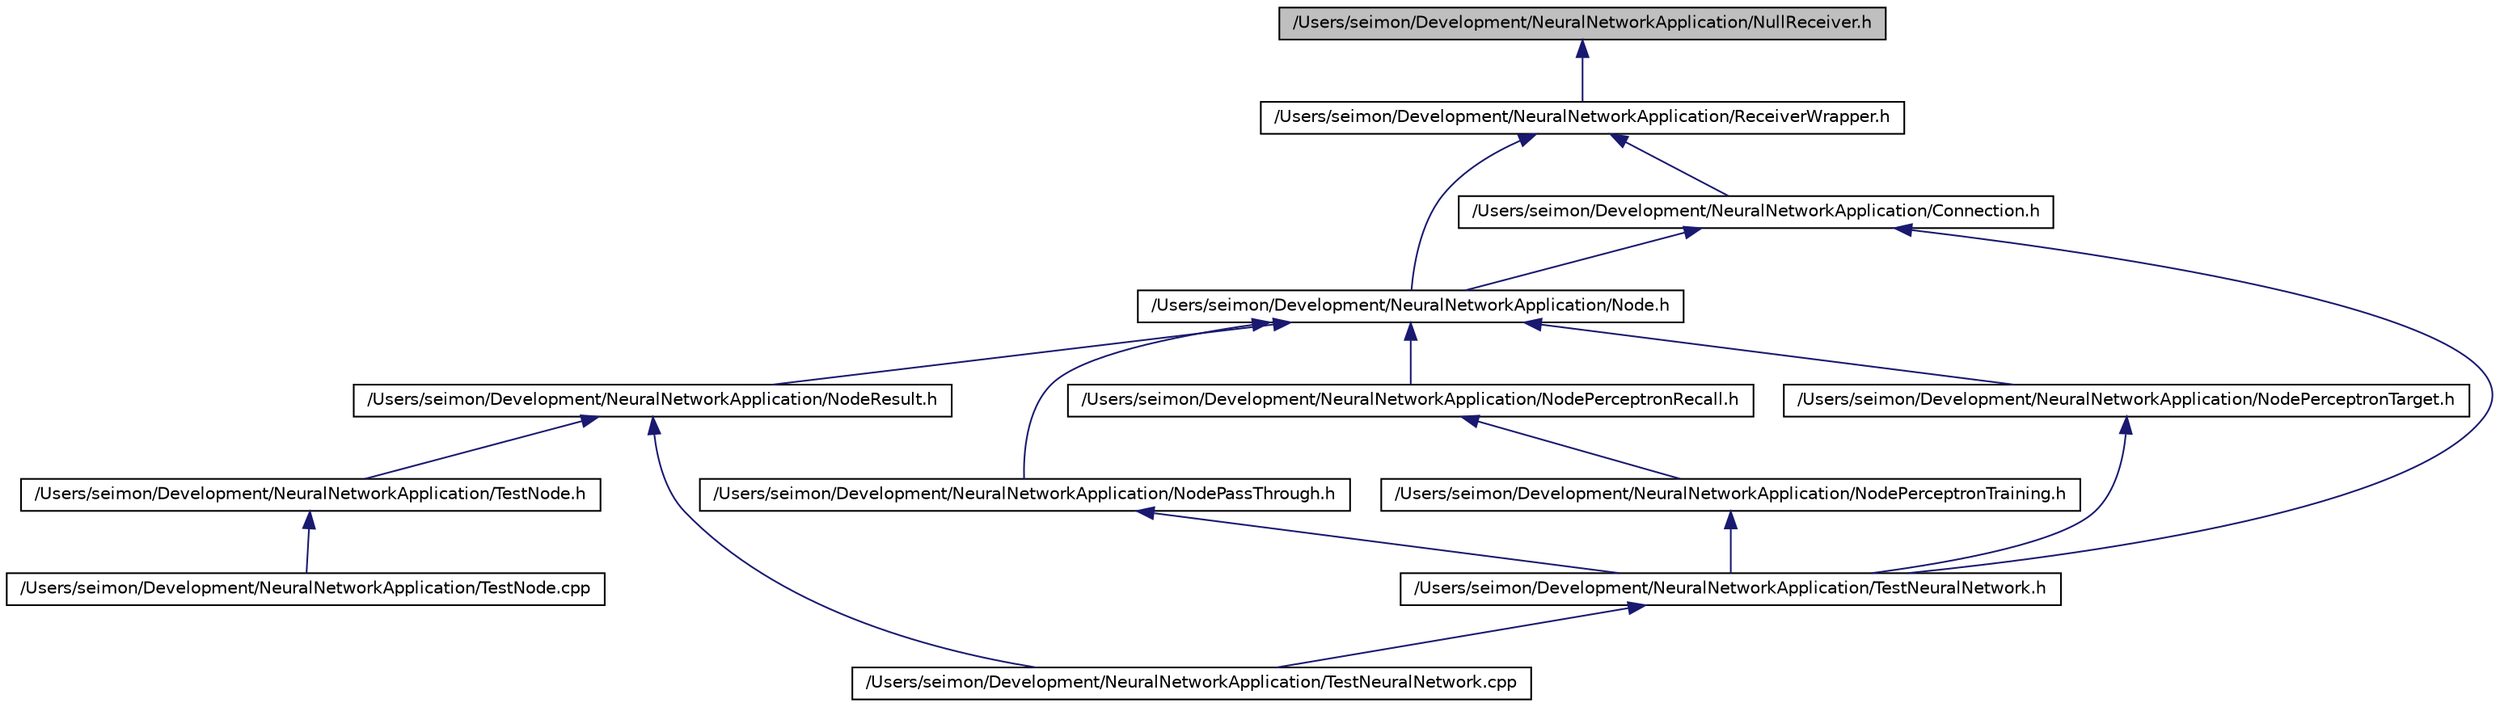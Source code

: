 digraph G
{
  edge [fontname="Helvetica",fontsize="10",labelfontname="Helvetica",labelfontsize="10"];
  node [fontname="Helvetica",fontsize="10",shape=record];
  Node1 [label="/Users/seimon/Development/NeuralNetworkApplication/NullReceiver.h",height=0.2,width=0.4,color="black", fillcolor="grey75", style="filled" fontcolor="black"];
  Node1 -> Node2 [dir=back,color="midnightblue",fontsize="10",style="solid",fontname="Helvetica"];
  Node2 [label="/Users/seimon/Development/NeuralNetworkApplication/ReceiverWrapper.h",height=0.2,width=0.4,color="black", fillcolor="white", style="filled",URL="$_receiver_wrapper_8h.html"];
  Node2 -> Node3 [dir=back,color="midnightblue",fontsize="10",style="solid",fontname="Helvetica"];
  Node3 [label="/Users/seimon/Development/NeuralNetworkApplication/Connection.h",height=0.2,width=0.4,color="black", fillcolor="white", style="filled",URL="$_connection_8h.html"];
  Node3 -> Node4 [dir=back,color="midnightblue",fontsize="10",style="solid",fontname="Helvetica"];
  Node4 [label="/Users/seimon/Development/NeuralNetworkApplication/Node.h",height=0.2,width=0.4,color="black", fillcolor="white", style="filled",URL="$_node_8h.html"];
  Node4 -> Node5 [dir=back,color="midnightblue",fontsize="10",style="solid",fontname="Helvetica"];
  Node5 [label="/Users/seimon/Development/NeuralNetworkApplication/NodePassThrough.h",height=0.2,width=0.4,color="black", fillcolor="white", style="filled",URL="$_node_pass_through_8h.html"];
  Node5 -> Node6 [dir=back,color="midnightblue",fontsize="10",style="solid",fontname="Helvetica"];
  Node6 [label="/Users/seimon/Development/NeuralNetworkApplication/TestNeuralNetwork.h",height=0.2,width=0.4,color="black", fillcolor="white", style="filled",URL="$_test_neural_network_8h.html"];
  Node6 -> Node7 [dir=back,color="midnightblue",fontsize="10",style="solid",fontname="Helvetica"];
  Node7 [label="/Users/seimon/Development/NeuralNetworkApplication/TestNeuralNetwork.cpp",height=0.2,width=0.4,color="black", fillcolor="white", style="filled",URL="$_test_neural_network_8cpp.html"];
  Node4 -> Node8 [dir=back,color="midnightblue",fontsize="10",style="solid",fontname="Helvetica"];
  Node8 [label="/Users/seimon/Development/NeuralNetworkApplication/NodePerceptronRecall.h",height=0.2,width=0.4,color="black", fillcolor="white", style="filled",URL="$_node_perceptron_recall_8h.html"];
  Node8 -> Node9 [dir=back,color="midnightblue",fontsize="10",style="solid",fontname="Helvetica"];
  Node9 [label="/Users/seimon/Development/NeuralNetworkApplication/NodePerceptronTraining.h",height=0.2,width=0.4,color="black", fillcolor="white", style="filled",URL="$_node_perceptron_training_8h.html"];
  Node9 -> Node6 [dir=back,color="midnightblue",fontsize="10",style="solid",fontname="Helvetica"];
  Node4 -> Node10 [dir=back,color="midnightblue",fontsize="10",style="solid",fontname="Helvetica"];
  Node10 [label="/Users/seimon/Development/NeuralNetworkApplication/NodePerceptronTarget.h",height=0.2,width=0.4,color="black", fillcolor="white", style="filled",URL="$_node_perceptron_target_8h.html"];
  Node10 -> Node6 [dir=back,color="midnightblue",fontsize="10",style="solid",fontname="Helvetica"];
  Node4 -> Node11 [dir=back,color="midnightblue",fontsize="10",style="solid",fontname="Helvetica"];
  Node11 [label="/Users/seimon/Development/NeuralNetworkApplication/NodeResult.h",height=0.2,width=0.4,color="black", fillcolor="white", style="filled",URL="$_node_result_8h.html"];
  Node11 -> Node7 [dir=back,color="midnightblue",fontsize="10",style="solid",fontname="Helvetica"];
  Node11 -> Node12 [dir=back,color="midnightblue",fontsize="10",style="solid",fontname="Helvetica"];
  Node12 [label="/Users/seimon/Development/NeuralNetworkApplication/TestNode.h",height=0.2,width=0.4,color="black", fillcolor="white", style="filled",URL="$_test_node_8h.html"];
  Node12 -> Node13 [dir=back,color="midnightblue",fontsize="10",style="solid",fontname="Helvetica"];
  Node13 [label="/Users/seimon/Development/NeuralNetworkApplication/TestNode.cpp",height=0.2,width=0.4,color="black", fillcolor="white", style="filled",URL="$_test_node_8cpp.html"];
  Node3 -> Node6 [dir=back,color="midnightblue",fontsize="10",style="solid",fontname="Helvetica"];
  Node2 -> Node4 [dir=back,color="midnightblue",fontsize="10",style="solid",fontname="Helvetica"];
}

